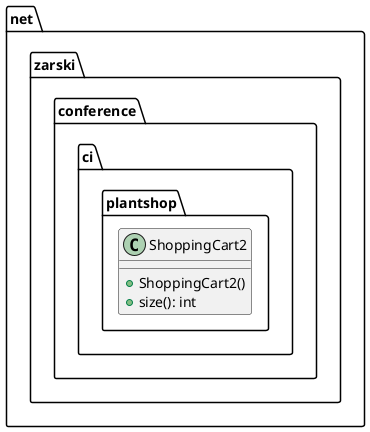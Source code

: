 @startuml

    namespace net.zarski.conference.ci.plantshop {
        class ShoppingCart2 {
            +ShoppingCart2()
            +size(): int
        }
    }

@enduml
